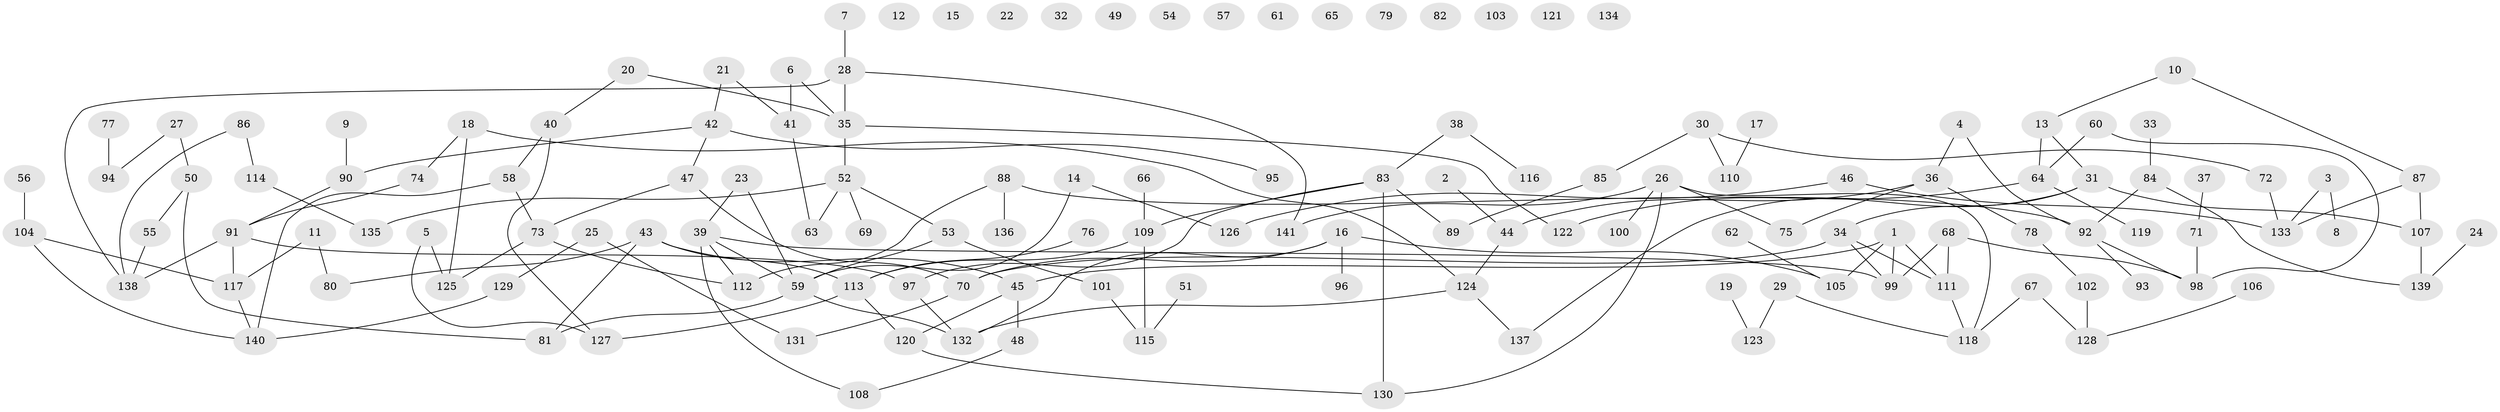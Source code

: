 // Generated by graph-tools (version 1.1) at 2025/25/03/09/25 03:25:20]
// undirected, 141 vertices, 166 edges
graph export_dot {
graph [start="1"]
  node [color=gray90,style=filled];
  1;
  2;
  3;
  4;
  5;
  6;
  7;
  8;
  9;
  10;
  11;
  12;
  13;
  14;
  15;
  16;
  17;
  18;
  19;
  20;
  21;
  22;
  23;
  24;
  25;
  26;
  27;
  28;
  29;
  30;
  31;
  32;
  33;
  34;
  35;
  36;
  37;
  38;
  39;
  40;
  41;
  42;
  43;
  44;
  45;
  46;
  47;
  48;
  49;
  50;
  51;
  52;
  53;
  54;
  55;
  56;
  57;
  58;
  59;
  60;
  61;
  62;
  63;
  64;
  65;
  66;
  67;
  68;
  69;
  70;
  71;
  72;
  73;
  74;
  75;
  76;
  77;
  78;
  79;
  80;
  81;
  82;
  83;
  84;
  85;
  86;
  87;
  88;
  89;
  90;
  91;
  92;
  93;
  94;
  95;
  96;
  97;
  98;
  99;
  100;
  101;
  102;
  103;
  104;
  105;
  106;
  107;
  108;
  109;
  110;
  111;
  112;
  113;
  114;
  115;
  116;
  117;
  118;
  119;
  120;
  121;
  122;
  123;
  124;
  125;
  126;
  127;
  128;
  129;
  130;
  131;
  132;
  133;
  134;
  135;
  136;
  137;
  138;
  139;
  140;
  141;
  1 -- 45;
  1 -- 99;
  1 -- 105;
  1 -- 111;
  2 -- 44;
  3 -- 8;
  3 -- 133;
  4 -- 36;
  4 -- 92;
  5 -- 125;
  5 -- 127;
  6 -- 35;
  6 -- 41;
  7 -- 28;
  9 -- 90;
  10 -- 13;
  10 -- 87;
  11 -- 80;
  11 -- 117;
  13 -- 31;
  13 -- 64;
  14 -- 59;
  14 -- 126;
  16 -- 70;
  16 -- 96;
  16 -- 105;
  16 -- 132;
  17 -- 110;
  18 -- 74;
  18 -- 124;
  18 -- 125;
  19 -- 123;
  20 -- 35;
  20 -- 40;
  21 -- 41;
  21 -- 42;
  23 -- 39;
  23 -- 59;
  24 -- 139;
  25 -- 129;
  25 -- 131;
  26 -- 75;
  26 -- 100;
  26 -- 118;
  26 -- 130;
  26 -- 141;
  27 -- 50;
  27 -- 94;
  28 -- 35;
  28 -- 138;
  28 -- 141;
  29 -- 118;
  29 -- 123;
  30 -- 72;
  30 -- 85;
  30 -- 110;
  31 -- 34;
  31 -- 107;
  31 -- 137;
  33 -- 84;
  34 -- 70;
  34 -- 99;
  34 -- 111;
  35 -- 52;
  35 -- 122;
  36 -- 44;
  36 -- 75;
  36 -- 78;
  37 -- 71;
  38 -- 83;
  38 -- 116;
  39 -- 59;
  39 -- 99;
  39 -- 108;
  39 -- 112;
  40 -- 58;
  40 -- 127;
  41 -- 63;
  42 -- 47;
  42 -- 90;
  42 -- 95;
  43 -- 45;
  43 -- 80;
  43 -- 81;
  43 -- 113;
  44 -- 124;
  45 -- 48;
  45 -- 120;
  46 -- 126;
  46 -- 133;
  47 -- 70;
  47 -- 73;
  48 -- 108;
  50 -- 55;
  50 -- 81;
  51 -- 115;
  52 -- 53;
  52 -- 63;
  52 -- 69;
  52 -- 135;
  53 -- 59;
  53 -- 101;
  55 -- 138;
  56 -- 104;
  58 -- 73;
  58 -- 140;
  59 -- 81;
  59 -- 132;
  60 -- 64;
  60 -- 98;
  62 -- 105;
  64 -- 119;
  64 -- 122;
  66 -- 109;
  67 -- 118;
  67 -- 128;
  68 -- 98;
  68 -- 99;
  68 -- 111;
  70 -- 131;
  71 -- 98;
  72 -- 133;
  73 -- 112;
  73 -- 125;
  74 -- 91;
  76 -- 113;
  77 -- 94;
  78 -- 102;
  83 -- 89;
  83 -- 97;
  83 -- 109;
  83 -- 130;
  84 -- 92;
  84 -- 139;
  85 -- 89;
  86 -- 114;
  86 -- 138;
  87 -- 107;
  87 -- 133;
  88 -- 92;
  88 -- 112;
  88 -- 136;
  90 -- 91;
  91 -- 97;
  91 -- 117;
  91 -- 138;
  92 -- 93;
  92 -- 98;
  97 -- 132;
  101 -- 115;
  102 -- 128;
  104 -- 117;
  104 -- 140;
  106 -- 128;
  107 -- 139;
  109 -- 113;
  109 -- 115;
  111 -- 118;
  113 -- 120;
  113 -- 127;
  114 -- 135;
  117 -- 140;
  120 -- 130;
  124 -- 132;
  124 -- 137;
  129 -- 140;
}
